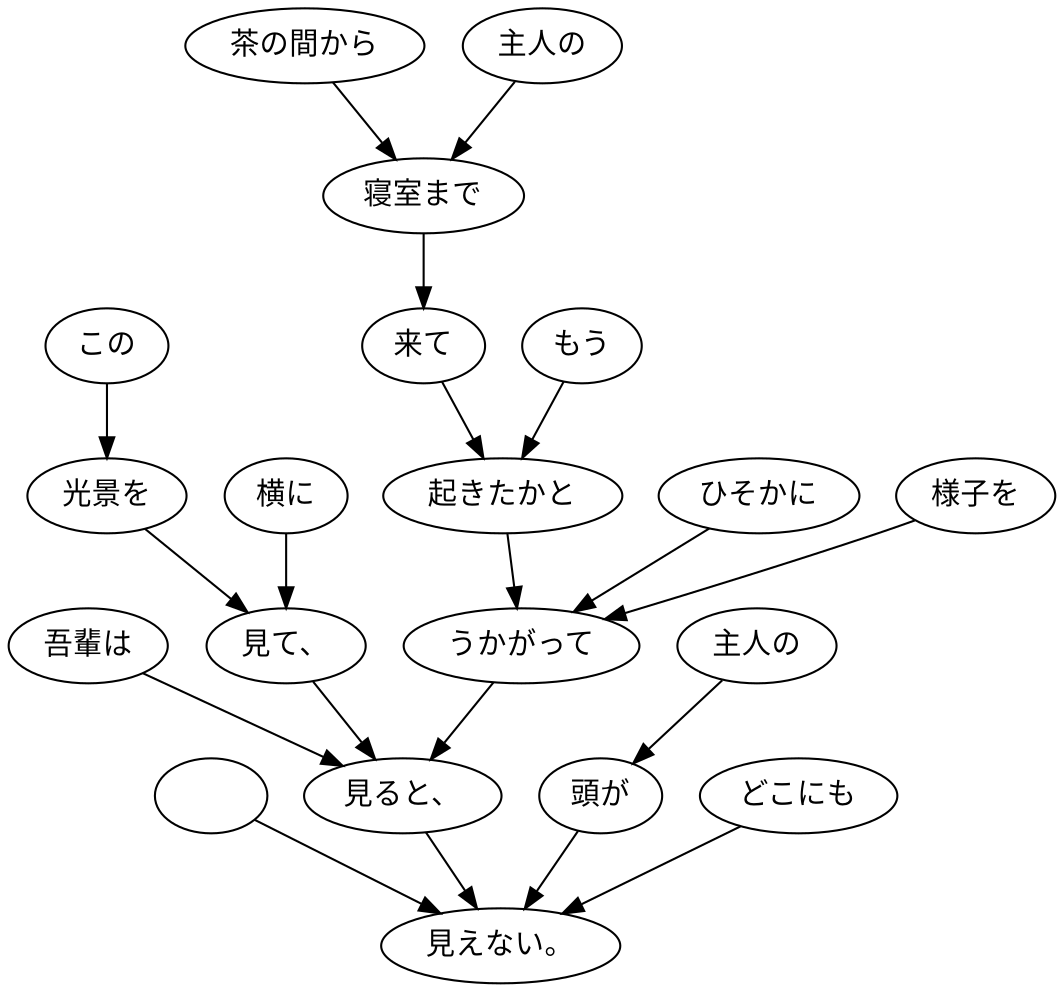 digraph graph6480 {
	node0 [label="　"];
	node1 [label="吾輩は"];
	node2 [label="この"];
	node3 [label="光景を"];
	node4 [label="横に"];
	node5 [label="見て、"];
	node6 [label="茶の間から"];
	node7 [label="主人の"];
	node8 [label="寝室まで"];
	node9 [label="来て"];
	node10 [label="もう"];
	node11 [label="起きたかと"];
	node12 [label="ひそかに"];
	node13 [label="様子を"];
	node14 [label="うかがって"];
	node15 [label="見ると、"];
	node16 [label="主人の"];
	node17 [label="頭が"];
	node18 [label="どこにも"];
	node19 [label="見えない。"];
	node0 -> node19;
	node1 -> node15;
	node2 -> node3;
	node3 -> node5;
	node4 -> node5;
	node5 -> node15;
	node6 -> node8;
	node7 -> node8;
	node8 -> node9;
	node9 -> node11;
	node10 -> node11;
	node11 -> node14;
	node12 -> node14;
	node13 -> node14;
	node14 -> node15;
	node15 -> node19;
	node16 -> node17;
	node17 -> node19;
	node18 -> node19;
}

